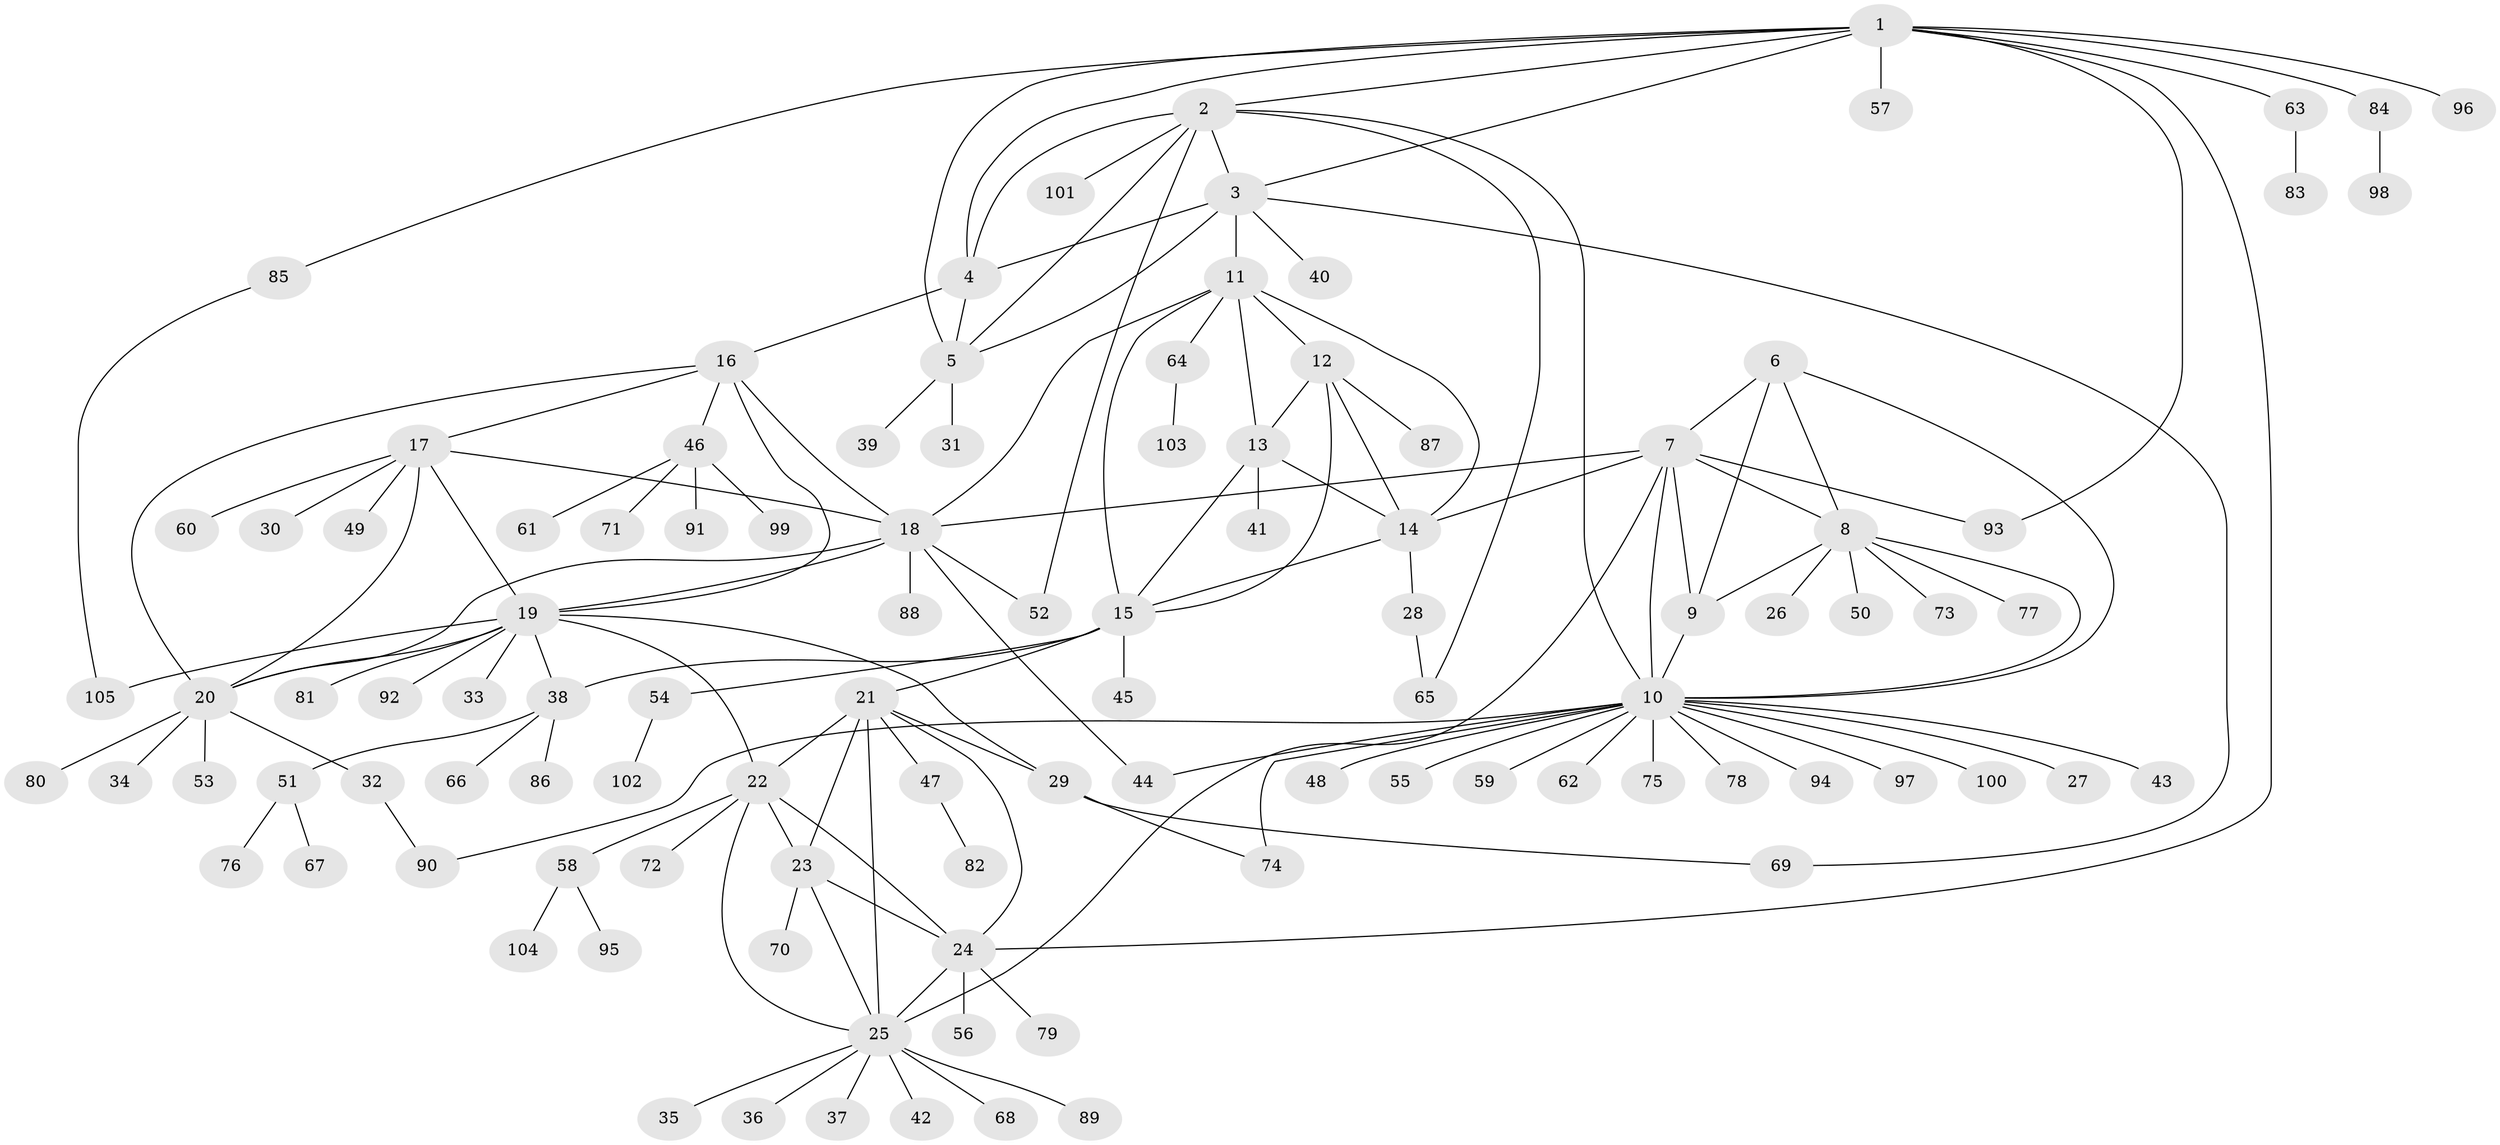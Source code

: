 // Generated by graph-tools (version 1.1) at 2025/02/03/09/25 03:02:48]
// undirected, 105 vertices, 150 edges
graph export_dot {
graph [start="1"]
  node [color=gray90,style=filled];
  1;
  2;
  3;
  4;
  5;
  6;
  7;
  8;
  9;
  10;
  11;
  12;
  13;
  14;
  15;
  16;
  17;
  18;
  19;
  20;
  21;
  22;
  23;
  24;
  25;
  26;
  27;
  28;
  29;
  30;
  31;
  32;
  33;
  34;
  35;
  36;
  37;
  38;
  39;
  40;
  41;
  42;
  43;
  44;
  45;
  46;
  47;
  48;
  49;
  50;
  51;
  52;
  53;
  54;
  55;
  56;
  57;
  58;
  59;
  60;
  61;
  62;
  63;
  64;
  65;
  66;
  67;
  68;
  69;
  70;
  71;
  72;
  73;
  74;
  75;
  76;
  77;
  78;
  79;
  80;
  81;
  82;
  83;
  84;
  85;
  86;
  87;
  88;
  89;
  90;
  91;
  92;
  93;
  94;
  95;
  96;
  97;
  98;
  99;
  100;
  101;
  102;
  103;
  104;
  105;
  1 -- 2;
  1 -- 3;
  1 -- 4;
  1 -- 5;
  1 -- 24;
  1 -- 57;
  1 -- 63;
  1 -- 84;
  1 -- 85;
  1 -- 93;
  1 -- 96;
  2 -- 3;
  2 -- 4;
  2 -- 5;
  2 -- 10;
  2 -- 52;
  2 -- 65;
  2 -- 101;
  3 -- 4;
  3 -- 5;
  3 -- 11;
  3 -- 40;
  3 -- 69;
  4 -- 5;
  4 -- 16;
  5 -- 31;
  5 -- 39;
  6 -- 7;
  6 -- 8;
  6 -- 9;
  6 -- 10;
  7 -- 8;
  7 -- 9;
  7 -- 10;
  7 -- 14;
  7 -- 18;
  7 -- 25;
  7 -- 93;
  8 -- 9;
  8 -- 10;
  8 -- 26;
  8 -- 50;
  8 -- 73;
  8 -- 77;
  9 -- 10;
  10 -- 27;
  10 -- 43;
  10 -- 44;
  10 -- 48;
  10 -- 55;
  10 -- 59;
  10 -- 62;
  10 -- 74;
  10 -- 75;
  10 -- 78;
  10 -- 90;
  10 -- 94;
  10 -- 97;
  10 -- 100;
  11 -- 12;
  11 -- 13;
  11 -- 14;
  11 -- 15;
  11 -- 18;
  11 -- 64;
  12 -- 13;
  12 -- 14;
  12 -- 15;
  12 -- 87;
  13 -- 14;
  13 -- 15;
  13 -- 41;
  14 -- 15;
  14 -- 28;
  15 -- 21;
  15 -- 38;
  15 -- 45;
  15 -- 54;
  16 -- 17;
  16 -- 18;
  16 -- 19;
  16 -- 20;
  16 -- 46;
  17 -- 18;
  17 -- 19;
  17 -- 20;
  17 -- 30;
  17 -- 49;
  17 -- 60;
  18 -- 19;
  18 -- 20;
  18 -- 44;
  18 -- 52;
  18 -- 88;
  19 -- 20;
  19 -- 22;
  19 -- 29;
  19 -- 33;
  19 -- 38;
  19 -- 81;
  19 -- 92;
  19 -- 105;
  20 -- 32;
  20 -- 34;
  20 -- 53;
  20 -- 80;
  21 -- 22;
  21 -- 23;
  21 -- 24;
  21 -- 25;
  21 -- 29;
  21 -- 47;
  22 -- 23;
  22 -- 24;
  22 -- 25;
  22 -- 58;
  22 -- 72;
  23 -- 24;
  23 -- 25;
  23 -- 70;
  24 -- 25;
  24 -- 56;
  24 -- 79;
  25 -- 35;
  25 -- 36;
  25 -- 37;
  25 -- 42;
  25 -- 68;
  25 -- 89;
  28 -- 65;
  29 -- 69;
  29 -- 74;
  32 -- 90;
  38 -- 51;
  38 -- 66;
  38 -- 86;
  46 -- 61;
  46 -- 71;
  46 -- 91;
  46 -- 99;
  47 -- 82;
  51 -- 67;
  51 -- 76;
  54 -- 102;
  58 -- 95;
  58 -- 104;
  63 -- 83;
  64 -- 103;
  84 -- 98;
  85 -- 105;
}
